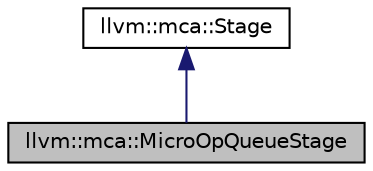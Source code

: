 digraph "llvm::mca::MicroOpQueueStage"
{
 // LATEX_PDF_SIZE
  bgcolor="transparent";
  edge [fontname="Helvetica",fontsize="10",labelfontname="Helvetica",labelfontsize="10"];
  node [fontname="Helvetica",fontsize="10",shape="box"];
  Node1 [label="llvm::mca::MicroOpQueueStage",height=0.2,width=0.4,color="black", fillcolor="grey75", style="filled", fontcolor="black",tooltip="A stage that simulates a queue of instruction opcodes."];
  Node2 -> Node1 [dir="back",color="midnightblue",fontsize="10",style="solid",fontname="Helvetica"];
  Node2 [label="llvm::mca::Stage",height=0.2,width=0.4,color="black",URL="$classllvm_1_1mca_1_1Stage.html",tooltip=" "];
}
